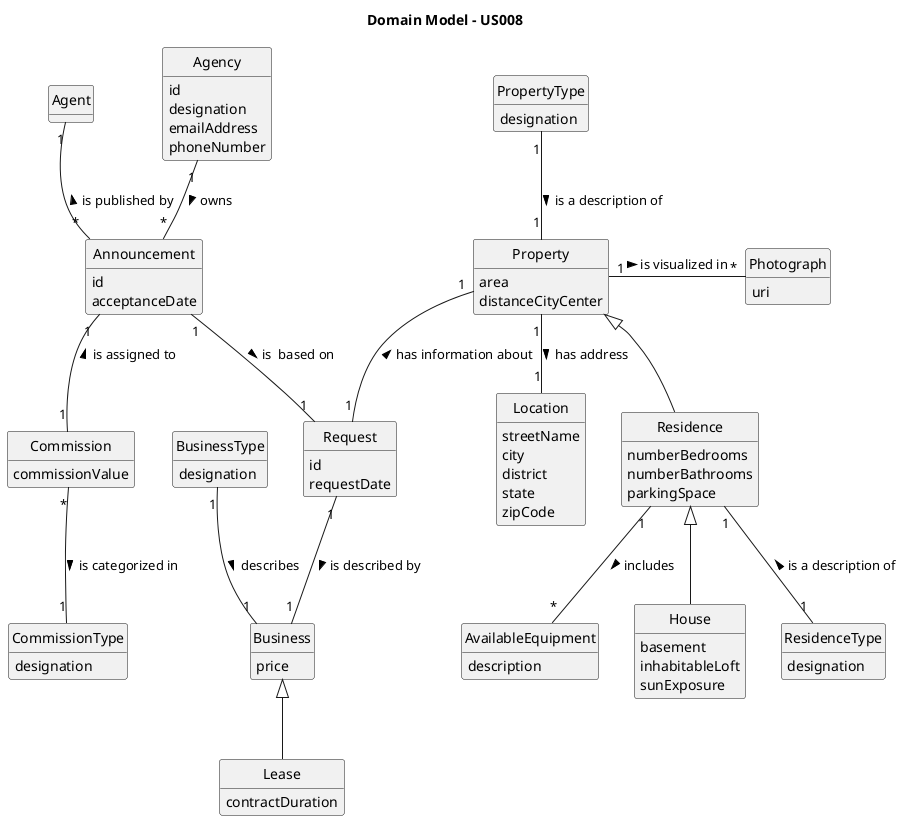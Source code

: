 @startuml
skinparam monochrome true
skinparam packageStyle rectangle
skinparam shadowing false

'left to right direction

skinparam classAttributeIconSize 0

hide circle
hide methods

title Domain Model - US008


class Agency {
id
designation
emailAddress
phoneNumber
}

class Announcement{
id
acceptanceDate
}

class Agent{
}

class Property{
 area
 distanceCityCenter
}

class Residence{
 numberBedrooms
 numberBathrooms
 parkingSpace
}

class AvailableEquipment{
description
}

class House{
 basement
 inhabitableLoft
 sunExposure
}

class PropertyType{
designation
}

class ResidenceType{
designation
}

class Photograph{
uri
}

class Location{
streetName
city
district
state
zipCode
}

class Business{
price
}

class BusinessType{
designation
}

class Lease{
contractDuration
}

class Commission {
commissionValue
}

class CommissionType {
designation
}

class Request{
id
requestDate
}

Agent "1" -- "*" Announcement: is published by <
PropertyType "1" -- "1" Property: is a description of >
Residence -up-|> Property
ResidenceType "1" -up- "1" Residence: is a description of >
House -up-|> Residence
Property "1" - "*" Photograph: is visualized in >
Property "1"--"1" Location: has address >
Business <|-- Lease
Residence "1" -- "*"AvailableEquipment: includes >
Announcement "1" -- "1" Commission : is assigned to <
Commission "*" -- "1" CommissionType : is categorized in >
Property "1" -- "1" Request : < has information about
Request "1" -- "1" Business: is described by >
BusinessType "1" -- "1" Business : describes >
Announcement "1" -- "1" Request : is  based on >
Agency "1" -- "*" Announcement: owns >

@enduml